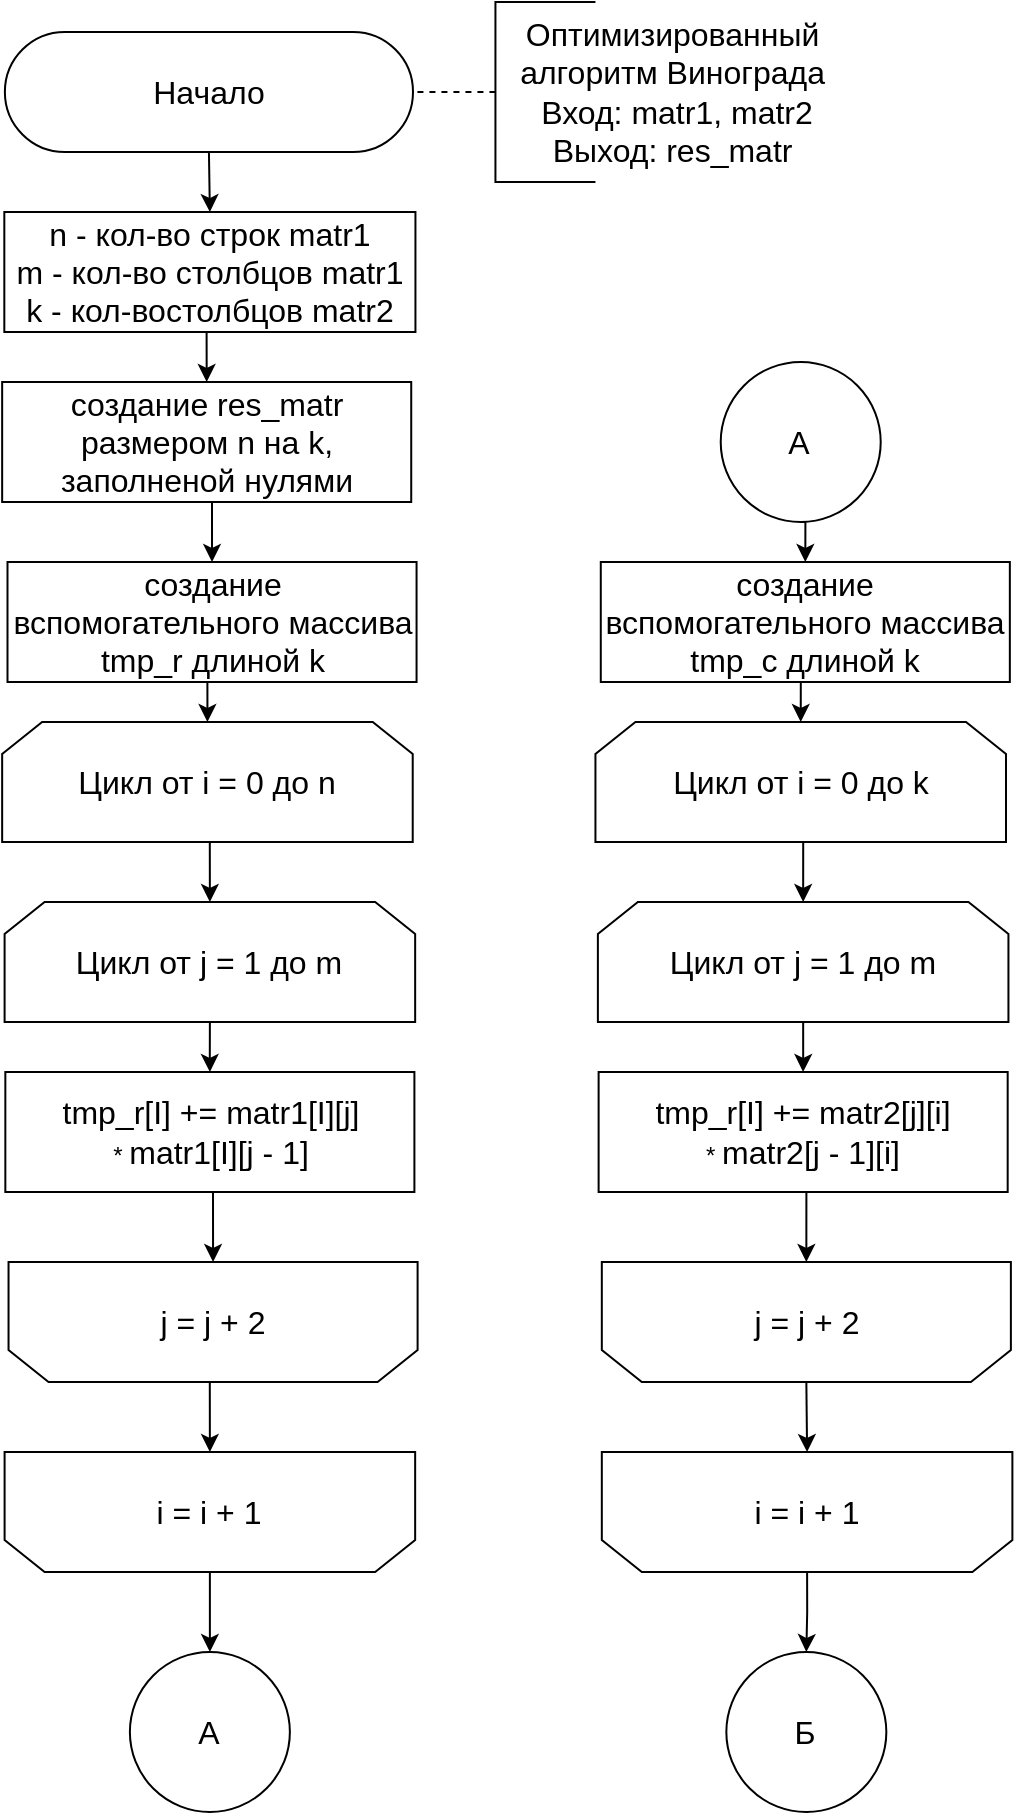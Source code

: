 <mxfile version="15.5.6" type="device"><diagram id="NUC_5KpF08-c5s7OF3SE" name="Page-1"><mxGraphModel dx="1572" dy="1090" grid="1" gridSize="10" guides="1" tooltips="1" connect="1" arrows="1" fold="1" page="1" pageScale="1" pageWidth="827" pageHeight="1169" math="0" shadow="0"><root><mxCell id="0"/><mxCell id="1" parent="0"/><mxCell id="p11qaAzyqn2WphvndaLa-1" style="edgeStyle=orthogonalEdgeStyle;rounded=0;orthogonalLoop=1;jettySize=auto;html=1;exitX=0.5;exitY=0.5;exitDx=0;exitDy=30;exitPerimeter=0;entryX=0.5;entryY=0;entryDx=0;entryDy=0;endArrow=classic;endFill=1;" edge="1" parent="1" source="p11qaAzyqn2WphvndaLa-2" target="p11qaAzyqn2WphvndaLa-17"><mxGeometry relative="1" as="geometry"/></mxCell><mxCell id="p11qaAzyqn2WphvndaLa-2" value="&lt;font style=&quot;font-size: 16px&quot;&gt;Начало&lt;/font&gt;" style="html=1;dashed=0;whitespace=wrap;shape=mxgraph.dfd.start" vertex="1" parent="1"><mxGeometry x="32.44" y="35" width="204.06" height="60" as="geometry"/></mxCell><mxCell id="p11qaAzyqn2WphvndaLa-3" style="edgeStyle=orthogonalEdgeStyle;rounded=0;orthogonalLoop=1;jettySize=auto;html=1;exitX=0.5;exitY=1;exitDx=0;exitDy=0;entryX=0.5;entryY=1;entryDx=0;entryDy=0;fontSize=16;" edge="1" parent="1" source="p11qaAzyqn2WphvndaLa-4" target="p11qaAzyqn2WphvndaLa-10"><mxGeometry relative="1" as="geometry"/></mxCell><mxCell id="p11qaAzyqn2WphvndaLa-4" value="&lt;font&gt;&lt;font size=&quot;3&quot;&gt;tmp_r[I] += matr1[I][j]&lt;br&gt;&lt;/font&gt;*&amp;nbsp;&lt;span style=&quot;font-size: medium&quot;&gt;matr1[I][j - 1]&lt;/span&gt;&lt;br&gt;&lt;/font&gt;" style="rounded=0;whiteSpace=wrap;html=1;shadow=0;glass=0;sketch=0;strokeWidth=1;gradientColor=none;" vertex="1" parent="1"><mxGeometry x="32.67" y="555" width="204.53" height="60" as="geometry"/></mxCell><mxCell id="p11qaAzyqn2WphvndaLa-5" style="edgeStyle=orthogonalEdgeStyle;rounded=0;orthogonalLoop=1;jettySize=auto;html=1;exitX=0.5;exitY=1;exitDx=0;exitDy=0;entryX=0.5;entryY=0;entryDx=0;entryDy=0;" edge="1" parent="1" source="p11qaAzyqn2WphvndaLa-6" target="p11qaAzyqn2WphvndaLa-8"><mxGeometry relative="1" as="geometry"/></mxCell><mxCell id="p11qaAzyqn2WphvndaLa-6" value="&lt;font style=&quot;font-size: 16px&quot;&gt;Цикл от i = 0 до n&lt;/font&gt;" style="shape=loopLimit;whiteSpace=wrap;html=1;strokeWidth=1;" vertex="1" parent="1"><mxGeometry x="31.08" y="380" width="205.28" height="60" as="geometry"/></mxCell><mxCell id="p11qaAzyqn2WphvndaLa-7" style="edgeStyle=orthogonalEdgeStyle;rounded=0;orthogonalLoop=1;jettySize=auto;html=1;exitX=0.5;exitY=1;exitDx=0;exitDy=0;fontSize=16;" edge="1" parent="1" source="p11qaAzyqn2WphvndaLa-8" target="p11qaAzyqn2WphvndaLa-4"><mxGeometry relative="1" as="geometry"/></mxCell><mxCell id="p11qaAzyqn2WphvndaLa-8" value="&lt;font style=&quot;font-size: 16px&quot;&gt;Цикл от j = 1 до m&lt;br&gt;&lt;/font&gt;" style="shape=loopLimit;whiteSpace=wrap;html=1;strokeWidth=1;" vertex="1" parent="1"><mxGeometry x="32.3" y="470" width="205.28" height="60" as="geometry"/></mxCell><mxCell id="p11qaAzyqn2WphvndaLa-9" style="edgeStyle=orthogonalEdgeStyle;rounded=0;orthogonalLoop=1;jettySize=auto;html=1;exitX=0.5;exitY=0;exitDx=0;exitDy=0;entryX=0.5;entryY=1;entryDx=0;entryDy=0;" edge="1" parent="1" source="p11qaAzyqn2WphvndaLa-10" target="p11qaAzyqn2WphvndaLa-12"><mxGeometry relative="1" as="geometry"/></mxCell><mxCell id="p11qaAzyqn2WphvndaLa-10" value="&lt;font style=&quot;font-size: 16px&quot;&gt;j = j + 2&lt;br&gt;&lt;/font&gt;" style="shape=loopLimit;whiteSpace=wrap;html=1;strokeWidth=1;direction=west;" vertex="1" parent="1"><mxGeometry x="34.27" y="650" width="204.53" height="60" as="geometry"/></mxCell><mxCell id="p11qaAzyqn2WphvndaLa-11" style="edgeStyle=orthogonalEdgeStyle;rounded=0;orthogonalLoop=1;jettySize=auto;html=1;exitX=0.5;exitY=0;exitDx=0;exitDy=0;fontSize=16;" edge="1" parent="1" source="p11qaAzyqn2WphvndaLa-12" target="p11qaAzyqn2WphvndaLa-20"><mxGeometry relative="1" as="geometry"/></mxCell><mxCell id="p11qaAzyqn2WphvndaLa-12" value="&lt;font style=&quot;font-size: 16px&quot;&gt;i = i + 1&lt;/font&gt;" style="shape=loopLimit;whiteSpace=wrap;html=1;strokeWidth=1;direction=west;" vertex="1" parent="1"><mxGeometry x="32.3" y="745" width="205.28" height="60" as="geometry"/></mxCell><mxCell id="p11qaAzyqn2WphvndaLa-13" style="edgeStyle=orthogonalEdgeStyle;rounded=0;orthogonalLoop=1;jettySize=auto;html=1;exitX=0;exitY=0.5;exitDx=0;exitDy=0;exitPerimeter=0;entryX=1;entryY=0.5;entryDx=0;entryDy=0;entryPerimeter=0;dashed=1;endArrow=none;endFill=0;" edge="1" parent="1" source="p11qaAzyqn2WphvndaLa-14" target="p11qaAzyqn2WphvndaLa-2"><mxGeometry relative="1" as="geometry"/></mxCell><mxCell id="p11qaAzyqn2WphvndaLa-14" value="" style="strokeWidth=1;html=1;shape=mxgraph.flowchart.annotation_1;align=left;pointerEvents=1;" vertex="1" parent="1"><mxGeometry x="277.72" y="20" width="50" height="90" as="geometry"/></mxCell><mxCell id="p11qaAzyqn2WphvndaLa-15" value="&lt;div&gt;&lt;font size=&quot;3&quot;&gt;Оптимизированный&amp;nbsp;&lt;/font&gt;&lt;/div&gt;&lt;div&gt;&lt;font size=&quot;3&quot;&gt;а&lt;/font&gt;&lt;span style=&quot;font-size: medium&quot;&gt;лгоритм Винограда&amp;nbsp;&lt;/span&gt;&lt;/div&gt;&lt;font&gt;&lt;div style=&quot;font-size: 16px&quot;&gt;Вход: matr1, matr2&lt;/div&gt;&lt;div&gt;&lt;div&gt;&lt;font size=&quot;3&quot;&gt;Выход: res_matr&amp;nbsp;&lt;/font&gt;&lt;/div&gt;&lt;/div&gt;&lt;/font&gt;" style="text;html=1;align=center;verticalAlign=middle;resizable=0;points=[];autosize=1;strokeColor=none;fillColor=none;" vertex="1" parent="1"><mxGeometry x="277.72" y="35" width="180" height="60" as="geometry"/></mxCell><mxCell id="p11qaAzyqn2WphvndaLa-40" style="edgeStyle=orthogonalEdgeStyle;rounded=0;orthogonalLoop=1;jettySize=auto;html=1;exitX=0.5;exitY=1;exitDx=0;exitDy=0;entryX=0.5;entryY=0;entryDx=0;entryDy=0;" edge="1" parent="1" source="p11qaAzyqn2WphvndaLa-17" target="p11qaAzyqn2WphvndaLa-39"><mxGeometry relative="1" as="geometry"/></mxCell><mxCell id="p11qaAzyqn2WphvndaLa-17" value="&lt;font style=&quot;font-size: 16px&quot;&gt;n - кол-во строк&amp;nbsp;&lt;span&gt;matr1&lt;/span&gt;&lt;br&gt;m - кол-во столбцов&amp;nbsp;&lt;span&gt;matr1&lt;/span&gt;&lt;br&gt;k - кол-востолбцов&amp;nbsp;&lt;span&gt;matr2&lt;/span&gt;&lt;br&gt;&lt;/font&gt;" style="rounded=0;whiteSpace=wrap;html=1;shadow=0;glass=0;sketch=0;strokeWidth=1;gradientColor=none;" vertex="1" parent="1"><mxGeometry x="32.16" y="125" width="205.56" height="60" as="geometry"/></mxCell><mxCell id="p11qaAzyqn2WphvndaLa-18" style="edgeStyle=orthogonalEdgeStyle;rounded=0;orthogonalLoop=1;jettySize=auto;html=1;exitX=0.5;exitY=1;exitDx=0;exitDy=0;entryX=0.5;entryY=0;entryDx=0;entryDy=0;" edge="1" parent="1" source="p11qaAzyqn2WphvndaLa-19" target="p11qaAzyqn2WphvndaLa-6"><mxGeometry relative="1" as="geometry"/></mxCell><mxCell id="p11qaAzyqn2WphvndaLa-19" value="&lt;font&gt;&lt;font size=&quot;3&quot;&gt;создание вспомогательного массива tmp_r&amp;nbsp;длиной k&lt;/font&gt;&lt;br&gt;&lt;/font&gt;" style="rounded=0;whiteSpace=wrap;html=1;shadow=0;glass=0;sketch=0;strokeWidth=1;gradientColor=none;" vertex="1" parent="1"><mxGeometry x="33.75" y="300" width="204.53" height="60" as="geometry"/></mxCell><mxCell id="p11qaAzyqn2WphvndaLa-20" value="" style="ellipse;whiteSpace=wrap;html=1;aspect=fixed;" vertex="1" parent="1"><mxGeometry x="94.94" y="845" width="80" height="80" as="geometry"/></mxCell><mxCell id="p11qaAzyqn2WphvndaLa-21" value="&lt;font style=&quot;font-size: 16px&quot;&gt;A&lt;/font&gt;" style="text;html=1;align=center;verticalAlign=middle;resizable=0;points=[];autosize=1;strokeColor=none;fillColor=none;" vertex="1" parent="1"><mxGeometry x="118.72" y="875" width="30" height="20" as="geometry"/></mxCell><mxCell id="p11qaAzyqn2WphvndaLa-22" style="edgeStyle=orthogonalEdgeStyle;rounded=0;orthogonalLoop=1;jettySize=auto;html=1;exitX=0.5;exitY=1;exitDx=0;exitDy=0;entryX=0.5;entryY=1;entryDx=0;entryDy=0;fontSize=16;" edge="1" parent="1" source="p11qaAzyqn2WphvndaLa-23" target="p11qaAzyqn2WphvndaLa-29"><mxGeometry relative="1" as="geometry"/></mxCell><mxCell id="p11qaAzyqn2WphvndaLa-23" value="&lt;font&gt;&lt;font size=&quot;3&quot;&gt;tmp_r[I] += matr2[j][i]&lt;br&gt;&lt;/font&gt;*&amp;nbsp;&lt;span style=&quot;font-size: medium&quot;&gt;matr2[j - 1][i]&lt;/span&gt;&lt;br&gt;&lt;/font&gt;" style="rounded=0;whiteSpace=wrap;html=1;shadow=0;glass=0;sketch=0;strokeWidth=1;gradientColor=none;" vertex="1" parent="1"><mxGeometry x="329.31" y="555" width="204.53" height="60" as="geometry"/></mxCell><mxCell id="p11qaAzyqn2WphvndaLa-24" style="edgeStyle=orthogonalEdgeStyle;rounded=0;orthogonalLoop=1;jettySize=auto;html=1;exitX=0.5;exitY=1;exitDx=0;exitDy=0;entryX=0.5;entryY=0;entryDx=0;entryDy=0;" edge="1" parent="1" source="p11qaAzyqn2WphvndaLa-25" target="p11qaAzyqn2WphvndaLa-27"><mxGeometry relative="1" as="geometry"/></mxCell><mxCell id="p11qaAzyqn2WphvndaLa-25" value="&lt;font style=&quot;font-size: 16px&quot;&gt;Цикл от i = 0 до k&lt;/font&gt;" style="shape=loopLimit;whiteSpace=wrap;html=1;strokeWidth=1;" vertex="1" parent="1"><mxGeometry x="327.72" y="380" width="205.28" height="60" as="geometry"/></mxCell><mxCell id="p11qaAzyqn2WphvndaLa-26" style="edgeStyle=orthogonalEdgeStyle;rounded=0;orthogonalLoop=1;jettySize=auto;html=1;exitX=0.5;exitY=1;exitDx=0;exitDy=0;fontSize=16;" edge="1" parent="1" source="p11qaAzyqn2WphvndaLa-27" target="p11qaAzyqn2WphvndaLa-23"><mxGeometry relative="1" as="geometry"/></mxCell><mxCell id="p11qaAzyqn2WphvndaLa-27" value="&lt;font style=&quot;font-size: 16px&quot;&gt;Цикл от j = 1 до m&lt;br&gt;&lt;/font&gt;" style="shape=loopLimit;whiteSpace=wrap;html=1;strokeWidth=1;" vertex="1" parent="1"><mxGeometry x="328.94" y="470" width="205.28" height="60" as="geometry"/></mxCell><mxCell id="p11qaAzyqn2WphvndaLa-28" style="edgeStyle=orthogonalEdgeStyle;rounded=0;orthogonalLoop=1;jettySize=auto;html=1;exitX=0.5;exitY=0;exitDx=0;exitDy=0;entryX=0.5;entryY=1;entryDx=0;entryDy=0;" edge="1" parent="1" source="p11qaAzyqn2WphvndaLa-29" target="p11qaAzyqn2WphvndaLa-31"><mxGeometry relative="1" as="geometry"/></mxCell><mxCell id="p11qaAzyqn2WphvndaLa-29" value="&lt;font style=&quot;font-size: 16px&quot;&gt;j = j + 2&lt;br&gt;&lt;/font&gt;" style="shape=loopLimit;whiteSpace=wrap;html=1;strokeWidth=1;direction=west;" vertex="1" parent="1"><mxGeometry x="330.91" y="650" width="204.53" height="60" as="geometry"/></mxCell><mxCell id="p11qaAzyqn2WphvndaLa-30" style="edgeStyle=orthogonalEdgeStyle;rounded=0;orthogonalLoop=1;jettySize=auto;html=1;exitX=0.5;exitY=0;exitDx=0;exitDy=0;entryX=0.5;entryY=0;entryDx=0;entryDy=0;fontSize=16;" edge="1" parent="1" source="p11qaAzyqn2WphvndaLa-31" target="p11qaAzyqn2WphvndaLa-34"><mxGeometry relative="1" as="geometry"/></mxCell><mxCell id="p11qaAzyqn2WphvndaLa-31" value="&lt;font style=&quot;font-size: 16px&quot;&gt;i = i + 1&lt;/font&gt;" style="shape=loopLimit;whiteSpace=wrap;html=1;strokeWidth=1;direction=west;" vertex="1" parent="1"><mxGeometry x="330.91" y="745" width="205.28" height="60" as="geometry"/></mxCell><mxCell id="p11qaAzyqn2WphvndaLa-32" style="edgeStyle=orthogonalEdgeStyle;rounded=0;orthogonalLoop=1;jettySize=auto;html=1;exitX=0.5;exitY=1;exitDx=0;exitDy=0;entryX=0.5;entryY=0;entryDx=0;entryDy=0;" edge="1" parent="1" source="p11qaAzyqn2WphvndaLa-33" target="p11qaAzyqn2WphvndaLa-25"><mxGeometry relative="1" as="geometry"/></mxCell><mxCell id="p11qaAzyqn2WphvndaLa-33" value="&lt;font&gt;&lt;font size=&quot;3&quot;&gt;создание вспомогательного массива tmp_с длиной k&lt;/font&gt;&lt;br&gt;&lt;/font&gt;" style="rounded=0;whiteSpace=wrap;html=1;shadow=0;glass=0;sketch=0;strokeWidth=1;gradientColor=none;" vertex="1" parent="1"><mxGeometry x="330.39" y="300" width="204.53" height="60" as="geometry"/></mxCell><mxCell id="p11qaAzyqn2WphvndaLa-34" value="" style="ellipse;whiteSpace=wrap;html=1;aspect=fixed;" vertex="1" parent="1"><mxGeometry x="393.17" y="845" width="80" height="80" as="geometry"/></mxCell><mxCell id="p11qaAzyqn2WphvndaLa-35" value="&lt;font size=&quot;3&quot;&gt;Б&lt;/font&gt;" style="text;html=1;align=center;verticalAlign=middle;resizable=0;points=[];autosize=1;strokeColor=none;fillColor=none;" vertex="1" parent="1"><mxGeometry x="416.95" y="875" width="30" height="20" as="geometry"/></mxCell><mxCell id="p11qaAzyqn2WphvndaLa-36" style="edgeStyle=orthogonalEdgeStyle;rounded=0;orthogonalLoop=1;jettySize=auto;html=1;exitX=0.5;exitY=1;exitDx=0;exitDy=0;entryX=0.5;entryY=0;entryDx=0;entryDy=0;fontSize=16;" edge="1" parent="1" source="p11qaAzyqn2WphvndaLa-37" target="p11qaAzyqn2WphvndaLa-33"><mxGeometry relative="1" as="geometry"/></mxCell><mxCell id="p11qaAzyqn2WphvndaLa-37" value="" style="ellipse;whiteSpace=wrap;html=1;aspect=fixed;" vertex="1" parent="1"><mxGeometry x="390.36" y="200" width="80" height="80" as="geometry"/></mxCell><mxCell id="p11qaAzyqn2WphvndaLa-38" value="&lt;font style=&quot;font-size: 16px&quot;&gt;A&lt;/font&gt;" style="text;html=1;align=center;verticalAlign=middle;resizable=0;points=[];autosize=1;strokeColor=none;fillColor=none;" vertex="1" parent="1"><mxGeometry x="414.14" y="230" width="30" height="20" as="geometry"/></mxCell><mxCell id="p11qaAzyqn2WphvndaLa-41" style="edgeStyle=orthogonalEdgeStyle;rounded=0;orthogonalLoop=1;jettySize=auto;html=1;exitX=0.5;exitY=1;exitDx=0;exitDy=0;entryX=0.5;entryY=0;entryDx=0;entryDy=0;" edge="1" parent="1" source="p11qaAzyqn2WphvndaLa-39" target="p11qaAzyqn2WphvndaLa-19"><mxGeometry relative="1" as="geometry"/></mxCell><mxCell id="p11qaAzyqn2WphvndaLa-39" value="&lt;font&gt;&lt;font size=&quot;3&quot;&gt;создание res_matr размером n на k, заполненой нулями&lt;/font&gt;&lt;br&gt;&lt;/font&gt;" style="rounded=0;whiteSpace=wrap;html=1;shadow=0;glass=0;sketch=0;strokeWidth=1;gradientColor=none;" vertex="1" parent="1"><mxGeometry x="31.08" y="210" width="204.53" height="60" as="geometry"/></mxCell></root></mxGraphModel></diagram></mxfile>